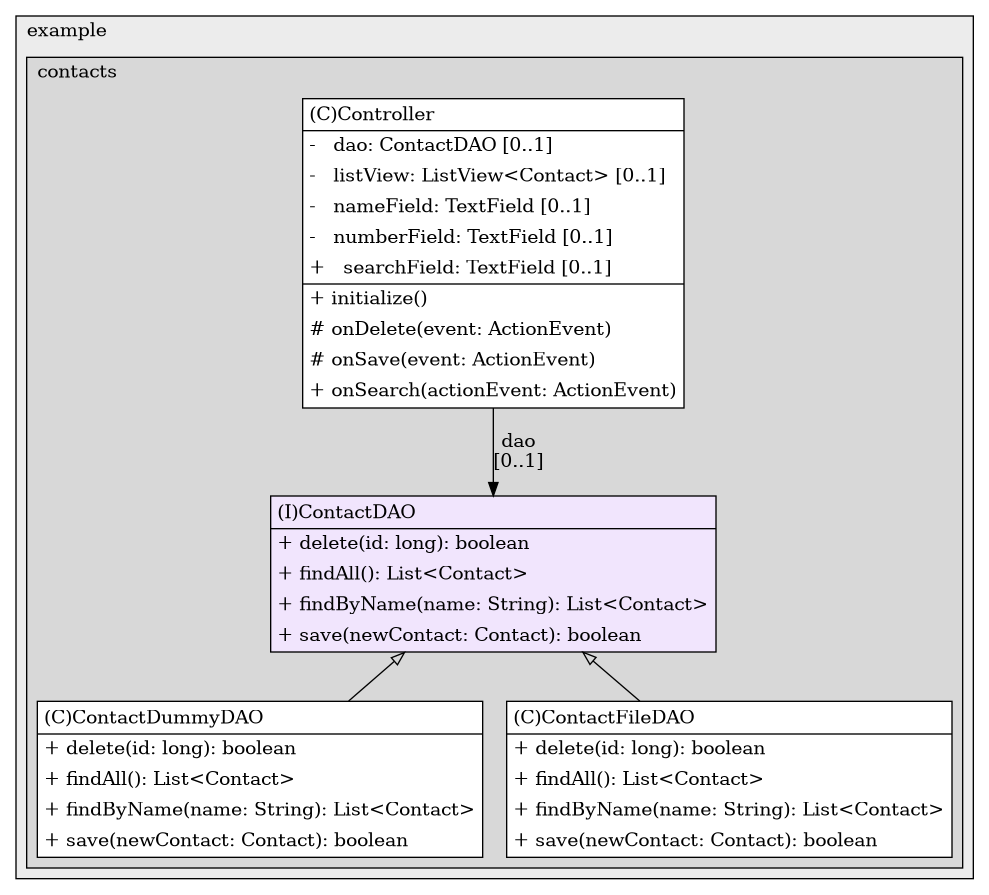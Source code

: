 @startuml

/' diagram meta data start
config=StructureConfiguration;
{
  "projectClassification": {
    "searchMode": "OpenProject", // OpenProject, AllProjects
    "includedProjects": "",
    "pathEndKeywords": "*.impl",
    "isClientPath": "",
    "isClientName": "",
    "isTestPath": "",
    "isTestName": "",
    "isMappingPath": "",
    "isMappingName": "",
    "isDataAccessPath": "",
    "isDataAccessName": "",
    "isDataStructurePath": "",
    "isDataStructureName": "",
    "isInterfaceStructuresPath": "",
    "isInterfaceStructuresName": "",
    "isEntryPointPath": "",
    "isEntryPointName": "",
    "treatFinalFieldsAsMandatory": false
  },
  "graphRestriction": {
    "classPackageExcludeFilter": "",
    "classPackageIncludeFilter": "",
    "classNameExcludeFilter": "",
    "classNameIncludeFilter": "",
    "methodNameExcludeFilter": "",
    "methodNameIncludeFilter": "",
    "removeByInheritance": "", // inheritance/annotation based filtering is done in a second step
    "removeByAnnotation": "",
    "removeByClassPackage": "", // cleanup the graph after inheritance/annotation based filtering is done
    "removeByClassName": "",
    "cutMappings": false,
    "cutEnum": true,
    "cutTests": true,
    "cutClient": true,
    "cutDataAccess": false,
    "cutInterfaceStructures": false,
    "cutDataStructures": false,
    "cutGetterAndSetter": true,
    "cutConstructors": true
  },
  "graphTraversal": {
    "forwardDepth": 6,
    "backwardDepth": 6,
    "classPackageExcludeFilter": "",
    "classPackageIncludeFilter": "",
    "classNameExcludeFilter": "",
    "classNameIncludeFilter": "",
    "methodNameExcludeFilter": "",
    "methodNameIncludeFilter": "",
    "hideMappings": false,
    "hideDataStructures": false,
    "hidePrivateMethods": true,
    "hideInterfaceCalls": true, // indirection: implementation -> interface (is hidden) -> implementation
    "onlyShowApplicationEntryPoints": false, // root node is included
    "useMethodCallsForStructureDiagram": "ForwardOnly" // ForwardOnly, BothDirections, No
  },
  "details": {
    "aggregation": "GroupByClass", // ByClass, GroupByClass, None
    "showClassGenericTypes": true,
    "showMethods": true,
    "showMethodParameterNames": true,
    "showMethodParameterTypes": true,
    "showMethodReturnType": true,
    "showPackageLevels": 2,
    "showDetailedClassStructure": true
  },
  "rootClass": "org.example.contacts.dao.ContactDAO",
  "extensionCallbackMethod": "" // qualified.class.name#methodName - signature: public static String method(String)
}
diagram meta data end '/



digraph g {
    rankdir="TB"
    splines=polyline
    

'nodes 
subgraph cluster_1322970774 { 
   	label=example
	labeljust=l
	fillcolor="#ececec"
	style=filled
   
   subgraph cluster_1373648983 { 
   	label=contacts
	labeljust=l
	fillcolor="#d8d8d8"
	style=filled
   
   ContactDAO770836037[
	label=<<TABLE BORDER="1" CELLBORDER="0" CELLPADDING="4" CELLSPACING="0">
<TR><TD ALIGN="LEFT" >(I)ContactDAO</TD></TR>
<HR/>
<TR><TD ALIGN="LEFT" >+ delete(id: long): boolean</TD></TR>
<TR><TD ALIGN="LEFT" >+ findAll(): List&lt;Contact&gt;</TD></TR>
<TR><TD ALIGN="LEFT" >+ findByName(name: String): List&lt;Contact&gt;</TD></TR>
<TR><TD ALIGN="LEFT" >+ save(newContact: Contact): boolean</TD></TR>
</TABLE>>
	style=filled
	margin=0
	shape=plaintext
	fillcolor="#F1E5FD"
];

ContactDummyDAO770836037[
	label=<<TABLE BORDER="1" CELLBORDER="0" CELLPADDING="4" CELLSPACING="0">
<TR><TD ALIGN="LEFT" >(C)ContactDummyDAO</TD></TR>
<HR/>
<TR><TD ALIGN="LEFT" >+ delete(id: long): boolean</TD></TR>
<TR><TD ALIGN="LEFT" >+ findAll(): List&lt;Contact&gt;</TD></TR>
<TR><TD ALIGN="LEFT" >+ findByName(name: String): List&lt;Contact&gt;</TD></TR>
<TR><TD ALIGN="LEFT" >+ save(newContact: Contact): boolean</TD></TR>
</TABLE>>
	style=filled
	margin=0
	shape=plaintext
	fillcolor="#FFFFFF"
];

ContactFileDAO770836037[
	label=<<TABLE BORDER="1" CELLBORDER="0" CELLPADDING="4" CELLSPACING="0">
<TR><TD ALIGN="LEFT" >(C)ContactFileDAO</TD></TR>
<HR/>
<TR><TD ALIGN="LEFT" >+ delete(id: long): boolean</TD></TR>
<TR><TD ALIGN="LEFT" >+ findAll(): List&lt;Contact&gt;</TD></TR>
<TR><TD ALIGN="LEFT" >+ findByName(name: String): List&lt;Contact&gt;</TD></TR>
<TR><TD ALIGN="LEFT" >+ save(newContact: Contact): boolean</TD></TR>
</TABLE>>
	style=filled
	margin=0
	shape=plaintext
	fillcolor="#FFFFFF"
];

Controller1699348873[
	label=<<TABLE BORDER="1" CELLBORDER="0" CELLPADDING="4" CELLSPACING="0">
<TR><TD ALIGN="LEFT" >(C)Controller</TD></TR>
<HR/>
<TR><TD ALIGN="LEFT" >-   dao: ContactDAO [0..1]</TD></TR>
<TR><TD ALIGN="LEFT" >-   listView: ListView&lt;Contact&gt; [0..1]</TD></TR>
<TR><TD ALIGN="LEFT" >-   nameField: TextField [0..1]</TD></TR>
<TR><TD ALIGN="LEFT" >-   numberField: TextField [0..1]</TD></TR>
<TR><TD ALIGN="LEFT" >+   searchField: TextField [0..1]</TD></TR>
<HR/>
<TR><TD ALIGN="LEFT" >+ initialize()</TD></TR>
<TR><TD ALIGN="LEFT" ># onDelete(event: ActionEvent)</TD></TR>
<TR><TD ALIGN="LEFT" ># onSave(event: ActionEvent)</TD></TR>
<TR><TD ALIGN="LEFT" >+ onSearch(actionEvent: ActionEvent)</TD></TR>
</TABLE>>
	style=filled
	margin=0
	shape=plaintext
	fillcolor="#FFFFFF"
];
} 
} 

'edges    
ContactDAO770836037 -> ContactDummyDAO770836037[arrowhead=none, arrowtail=empty, dir=both];
ContactDAO770836037 -> ContactFileDAO770836037[arrowhead=none, arrowtail=empty, dir=both];
Controller1699348873 -> ContactDAO770836037[label="dao
[0..1]"];
    
}
@enduml